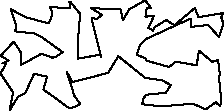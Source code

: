 unitsize(0.001cm);
draw((1380,939)--(1787,1009));
draw((1787,1009)--(1795,962));
draw((1795,962)--(1625,1651));
draw((1625,1651)--(1724,1642));
draw((1724,1642)--(1807,1711));
draw((1807,1711)--(1621,1830));
draw((1621,1830)--(2139,1806));
draw((2139,1806)--(2178,1619));
draw((2178,1619)--(2290,1810));
draw((2290,1810)--(2573,1969));
draw((2573,1969)--(2678,1825));
draw((2678,1825)--(2597,1830));
draw((2597,1830)--(2576,1676));
draw((2576,1676)--(2728,1698));
draw((2728,1698)--(2628,1479));
draw((2628,1479)--(2716,1432));
draw((2716,1432)--(2721,1482));
draw((2721,1482)--(2945,1622));
draw((2945,1622)--(2961,1605));
draw((2961,1605)--(3085,1528));
draw((3085,1528)--(3447,1830));
draw((3447,1830)--(3510,1671));
draw((3510,1671)--(3955,1743));
draw((3955,1743)--(3911,1673));
draw((3911,1673)--(3950,1558));
draw((3950,1558)--(3874,1318));
draw((3874,1318)--(3683,1533));
draw((3683,1533)--(3384,1498));
draw((3384,1498)--(3373,1646));
draw((3373,1646)--(2586,1286));
draw((2586,1286)--(2482,1183));
draw((2482,1183)--(2421,1007));
draw((2421,1007)--(2574,946));
draw((2574,946)--(2599,901));
draw((2599,901)--(2991,792));
draw((2991,792)--(3113,885));
draw((3113,885)--(3479,821));
draw((3479,821)--(3520,1079));
draw((3520,1079)--(3756,882));
draw((3756,882)--(3822,899));
draw((3822,899)--(3854,923));
draw((3854,923)--(3888,666));
draw((3888,666)--(3875,598));
draw((3875,598)--(3913,192));
draw((3913,192)--(3893,102));
draw((3893,102)--(3815,169));
draw((3815,169)--(3640,43));
draw((3640,43)--(3416,143));
draw((3416,143)--(2848,96));
draw((2848,96)--(2519,135));
draw((2519,135)--(2542,236));
draw((2542,236)--(2588,302));
draw((2588,302)--(2936,337));
draw((2936,337)--(3022,474));
draw((3022,474)--(2863,558));
draw((2863,558)--(2573,599));
draw((2573,599)--(2097,981));
draw((2097,981)--(1917,687));
draw((1917,687)--(1286,525));
draw((1286,525)--(1187,706));
draw((1187,706)--(1323,280));
draw((1323,280)--(1429,134));
draw((1429,134)--(1256,61));
draw((1256,61)--(1178,100));
draw((1178,100)--(953,268));
draw((953,268)--(776,392));
draw((776,392)--(839,620));
draw((839,620)--(611,673));
draw((611,673)--(457,334));
draw((457,334)--(327,265));
draw((327,265)--(178,24));
draw((178,24)--(241,341));
draw((241,341)--(19,674));
draw((19,674)--(123,862));
draw((123,862)--(53,857));
draw((53,857)--(161,906));
draw((161,906)--(22,987));
draw((22,987)--(252,1240));
draw((252,1240)--(378,1048));
draw((378,1048)--(376,825));
draw((376,825)--(742,1025));
draw((742,1025)--(938,955));
draw((938,955)--(984,965));
draw((984,965)--(1115,1052));
draw((1115,1052)--(738,1325));
draw((738,1325)--(611,1384));
draw((611,1384)--(274,1420));
draw((274,1420)--(298,1513));
draw((298,1513)--(198,1810));
draw((198,1810)--(463,1670));
draw((463,1670)--(872,1559));
draw((872,1559)--(928,1700));
draw((928,1700)--(929,1766));
draw((929,1766)--(890,1846));
draw((890,1846)--(1251,1832));
draw((1251,1832)--(1234,1946));
draw((1234,1946)--(1247,1945));
draw((1247,1945)--(1424,1728));
draw((1424,1728)--(1393,1368));
draw((1393,1368)--(1380,939));
